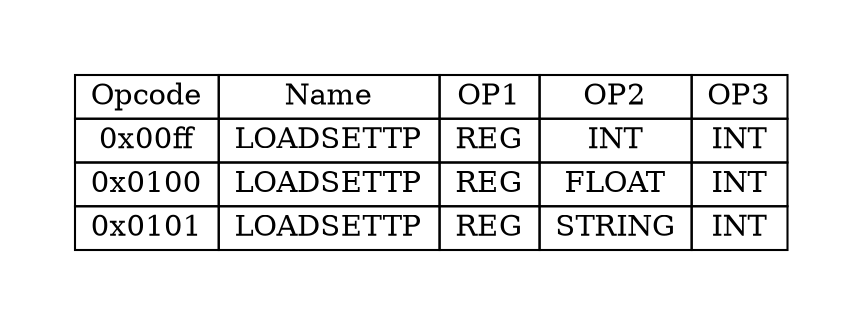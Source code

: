 digraph{
graph [pad="0.5", nodesep="0.5", ranksep="2" ]
node[shape=plain]
Foo [label=<
<table border="0" cellborder="1" cellspacing="0">
<tr><td> Opcode </td> <td> Name </td> <td> OP1 </td><td> OP2 </td><td> OP3 </td> </tr>
<tr><td> 0x00ff </td><td> LOADSETTP </td><td> REG </td><td> INT </td><td> INT </td> </tr>
<tr><td> 0x0100 </td><td> LOADSETTP </td><td> REG </td><td> FLOAT </td><td> INT </td> </tr>
<tr><td> 0x0101 </td><td> LOADSETTP </td><td> REG </td><td> STRING </td><td> INT </td> </tr>
</table>>];
}
